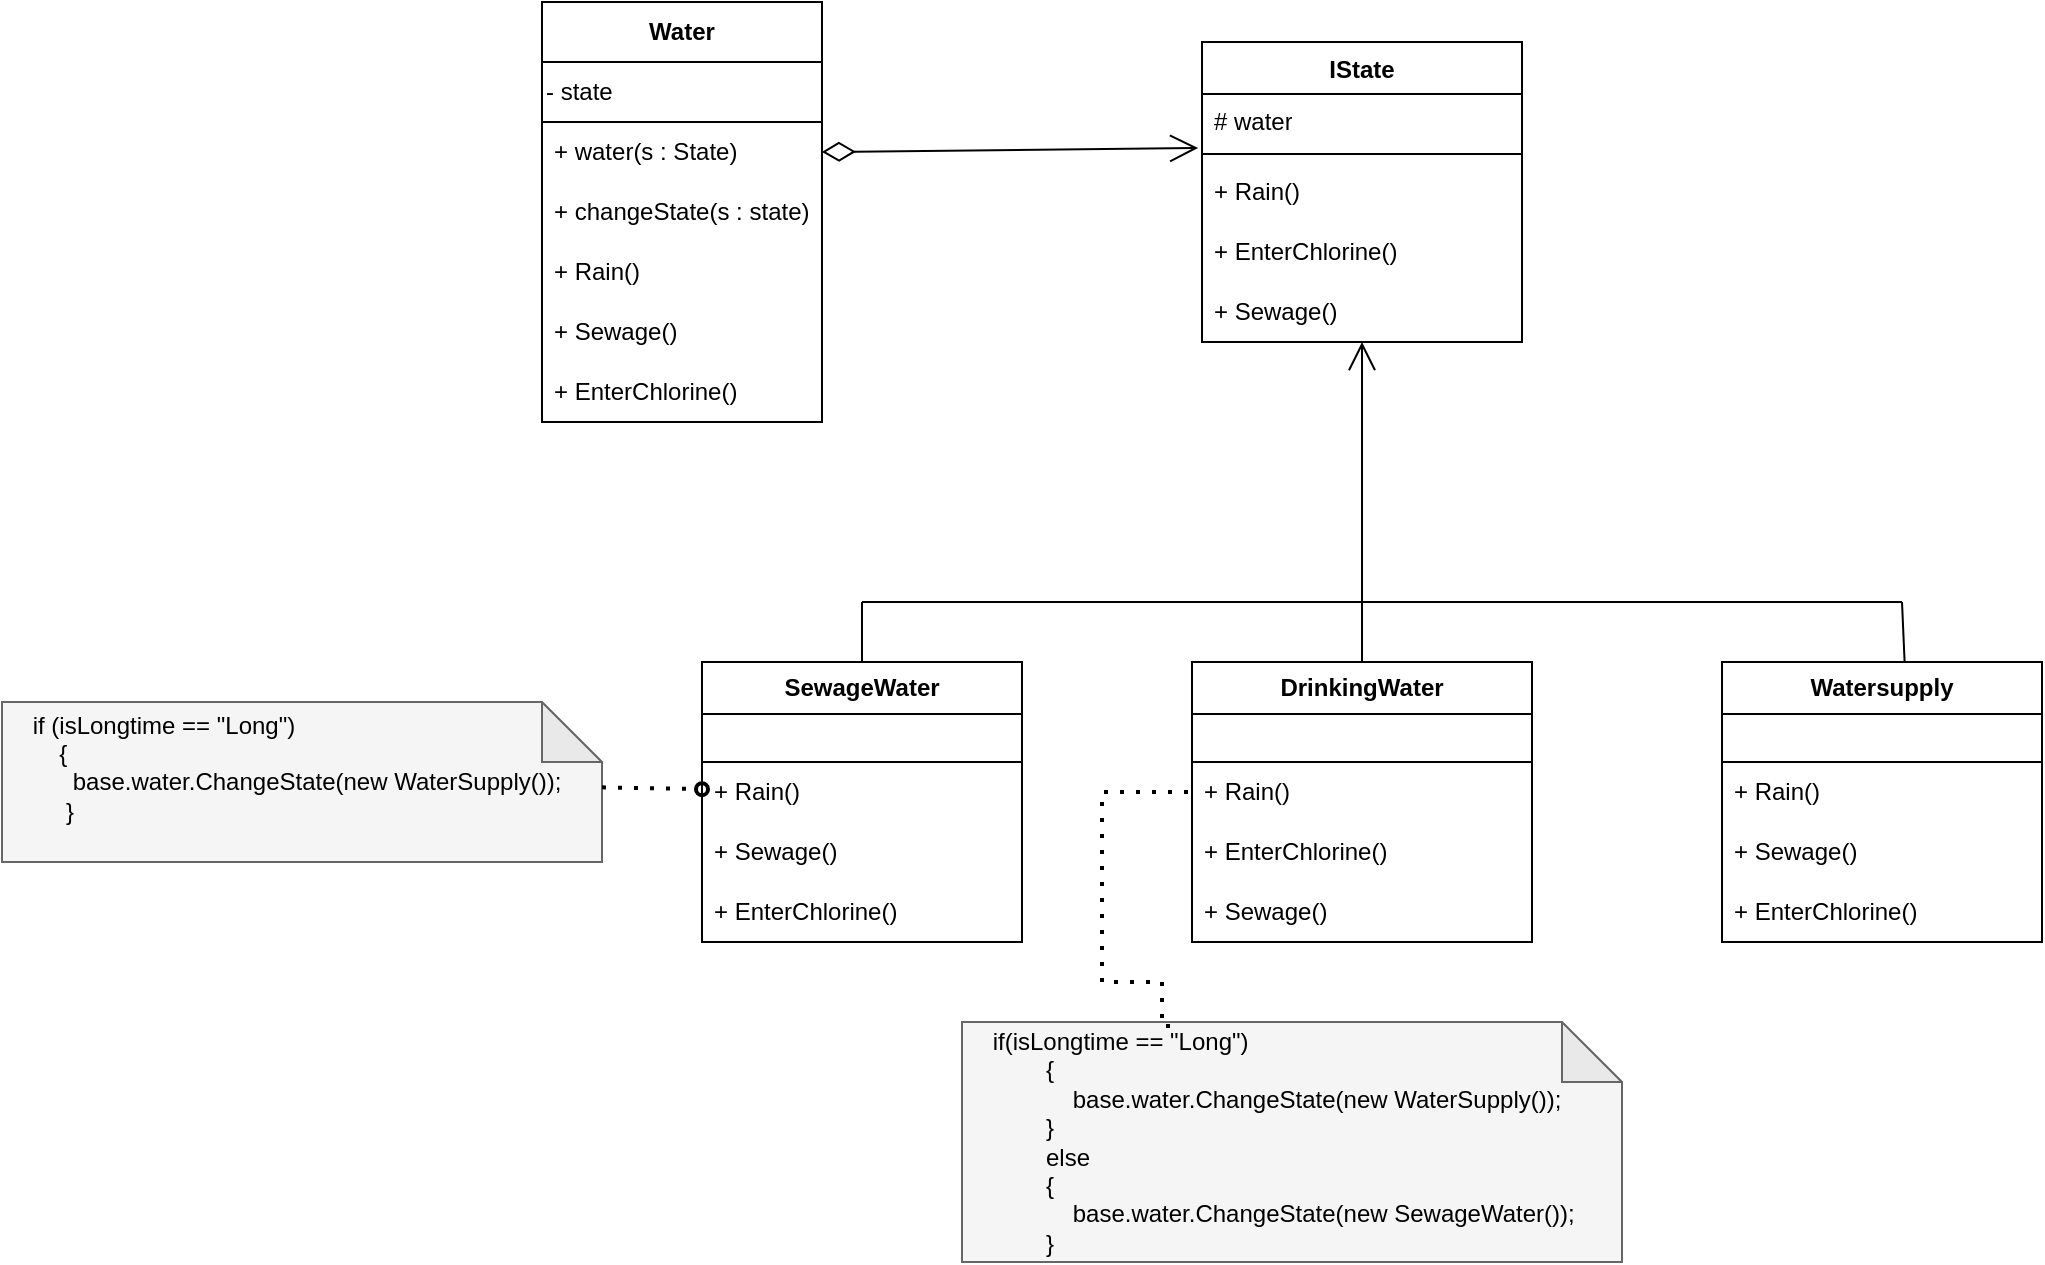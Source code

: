 <mxfile version="21.6.5" type="device">
  <diagram name="Page-1" id="mu8xHbFrGQiwSLkSpyd4">
    <mxGraphModel dx="3134" dy="844" grid="1" gridSize="10" guides="1" tooltips="1" connect="1" arrows="1" fold="1" page="1" pageScale="1" pageWidth="850" pageHeight="1100" math="0" shadow="0">
      <root>
        <mxCell id="0" />
        <mxCell id="1" parent="0" />
        <mxCell id="N04cmMl2v4YaRa6Aq1DG-1" value="IState" style="swimlane;fontStyle=1;align=center;verticalAlign=top;childLayout=stackLayout;horizontal=1;startSize=26;horizontalStack=0;resizeParent=1;resizeParentMax=0;resizeLast=0;collapsible=1;marginBottom=0;whiteSpace=wrap;html=1;" parent="1" vertex="1">
          <mxGeometry x="-540" y="440" width="160" height="150" as="geometry" />
        </mxCell>
        <mxCell id="N04cmMl2v4YaRa6Aq1DG-2" value="# water" style="text;strokeColor=none;fillColor=none;align=left;verticalAlign=top;spacingLeft=4;spacingRight=4;overflow=hidden;rotatable=0;points=[[0,0.5],[1,0.5]];portConstraint=eastwest;whiteSpace=wrap;html=1;" parent="N04cmMl2v4YaRa6Aq1DG-1" vertex="1">
          <mxGeometry y="26" width="160" height="26" as="geometry" />
        </mxCell>
        <mxCell id="N04cmMl2v4YaRa6Aq1DG-3" value="" style="line;strokeWidth=1;fillColor=none;align=left;verticalAlign=middle;spacingTop=-1;spacingLeft=3;spacingRight=3;rotatable=0;labelPosition=right;points=[];portConstraint=eastwest;strokeColor=inherit;" parent="N04cmMl2v4YaRa6Aq1DG-1" vertex="1">
          <mxGeometry y="52" width="160" height="8" as="geometry" />
        </mxCell>
        <mxCell id="N04cmMl2v4YaRa6Aq1DG-15" value="+ Rain()" style="text;strokeColor=none;fillColor=none;align=left;verticalAlign=middle;spacingLeft=4;spacingRight=4;overflow=hidden;points=[[0,0.5],[1,0.5]];portConstraint=eastwest;rotatable=0;whiteSpace=wrap;html=1;" parent="N04cmMl2v4YaRa6Aq1DG-1" vertex="1">
          <mxGeometry y="60" width="160" height="30" as="geometry" />
        </mxCell>
        <mxCell id="N04cmMl2v4YaRa6Aq1DG-17" value="+ EnterChlorine&lt;span style=&quot;background-color: initial;&quot;&gt;()&lt;/span&gt;" style="text;strokeColor=none;fillColor=none;align=left;verticalAlign=middle;spacingLeft=4;spacingRight=4;overflow=hidden;points=[[0,0.5],[1,0.5]];portConstraint=eastwest;rotatable=0;whiteSpace=wrap;html=1;" parent="N04cmMl2v4YaRa6Aq1DG-1" vertex="1">
          <mxGeometry y="90" width="160" height="30" as="geometry" />
        </mxCell>
        <mxCell id="-i6wfO7lA18nL6NSsSmH-3" value="+&amp;nbsp;Sewage&lt;span style=&quot;background-color: initial;&quot;&gt;()&lt;/span&gt;" style="text;strokeColor=none;fillColor=none;align=left;verticalAlign=middle;spacingLeft=4;spacingRight=4;overflow=hidden;points=[[0,0.5],[1,0.5]];portConstraint=eastwest;rotatable=0;whiteSpace=wrap;html=1;" parent="N04cmMl2v4YaRa6Aq1DG-1" vertex="1">
          <mxGeometry y="120" width="160" height="30" as="geometry" />
        </mxCell>
        <mxCell id="N04cmMl2v4YaRa6Aq1DG-5" value="&lt;b&gt;Water&lt;/b&gt;" style="swimlane;fontStyle=0;childLayout=stackLayout;horizontal=1;startSize=30;horizontalStack=0;resizeParent=1;resizeParentMax=0;resizeLast=0;collapsible=1;marginBottom=0;whiteSpace=wrap;html=1;" parent="1" vertex="1">
          <mxGeometry x="-870" y="420" width="140" height="210" as="geometry" />
        </mxCell>
        <mxCell id="N04cmMl2v4YaRa6Aq1DG-9" value="- state" style="rounded=0;whiteSpace=wrap;html=1;align=left;" parent="N04cmMl2v4YaRa6Aq1DG-5" vertex="1">
          <mxGeometry y="30" width="140" height="30" as="geometry" />
        </mxCell>
        <mxCell id="N04cmMl2v4YaRa6Aq1DG-6" value="+&amp;nbsp;&lt;span style=&quot;border-color: var(--border-color); text-align: center;&quot;&gt;water&lt;/span&gt;(s : State)" style="text;strokeColor=none;fillColor=none;align=left;verticalAlign=middle;spacingLeft=4;spacingRight=4;overflow=hidden;points=[[0,0.5],[1,0.5]];portConstraint=eastwest;rotatable=0;whiteSpace=wrap;html=1;" parent="N04cmMl2v4YaRa6Aq1DG-5" vertex="1">
          <mxGeometry y="60" width="140" height="30" as="geometry" />
        </mxCell>
        <mxCell id="N04cmMl2v4YaRa6Aq1DG-7" value="+ changeState(s : state)" style="text;strokeColor=none;fillColor=none;align=left;verticalAlign=middle;spacingLeft=4;spacingRight=4;overflow=hidden;points=[[0,0.5],[1,0.5]];portConstraint=eastwest;rotatable=0;whiteSpace=wrap;html=1;" parent="N04cmMl2v4YaRa6Aq1DG-5" vertex="1">
          <mxGeometry y="90" width="140" height="30" as="geometry" />
        </mxCell>
        <mxCell id="oasYiwlmSFTCgjJgMNQq-10" value="+ Rain()" style="text;strokeColor=none;fillColor=none;align=left;verticalAlign=middle;spacingLeft=4;spacingRight=4;overflow=hidden;points=[[0,0.5],[1,0.5]];portConstraint=eastwest;rotatable=0;whiteSpace=wrap;html=1;" vertex="1" parent="N04cmMl2v4YaRa6Aq1DG-5">
          <mxGeometry y="120" width="140" height="30" as="geometry" />
        </mxCell>
        <mxCell id="oasYiwlmSFTCgjJgMNQq-12" value="+&amp;nbsp;Sewage&lt;span style=&quot;background-color: initial;&quot;&gt;()&lt;/span&gt;" style="text;strokeColor=none;fillColor=none;align=left;verticalAlign=middle;spacingLeft=4;spacingRight=4;overflow=hidden;points=[[0,0.5],[1,0.5]];portConstraint=eastwest;rotatable=0;whiteSpace=wrap;html=1;" vertex="1" parent="N04cmMl2v4YaRa6Aq1DG-5">
          <mxGeometry y="150" width="140" height="30" as="geometry" />
        </mxCell>
        <mxCell id="oasYiwlmSFTCgjJgMNQq-11" value="+ EnterChlorine&lt;span style=&quot;background-color: initial;&quot;&gt;()&lt;/span&gt;" style="text;strokeColor=none;fillColor=none;align=left;verticalAlign=middle;spacingLeft=4;spacingRight=4;overflow=hidden;points=[[0,0.5],[1,0.5]];portConstraint=eastwest;rotatable=0;whiteSpace=wrap;html=1;" vertex="1" parent="N04cmMl2v4YaRa6Aq1DG-5">
          <mxGeometry y="180" width="140" height="30" as="geometry" />
        </mxCell>
        <mxCell id="N04cmMl2v4YaRa6Aq1DG-18" value="&lt;b&gt;SewageWater&lt;/b&gt;" style="swimlane;fontStyle=0;childLayout=stackLayout;horizontal=1;startSize=26;fillColor=none;horizontalStack=0;resizeParent=1;resizeParentMax=0;resizeLast=0;collapsible=1;marginBottom=0;whiteSpace=wrap;html=1;" parent="1" vertex="1">
          <mxGeometry x="-790" y="750" width="160" height="140" as="geometry" />
        </mxCell>
        <mxCell id="N04cmMl2v4YaRa6Aq1DG-36" value="" style="rounded=0;whiteSpace=wrap;html=1;" parent="N04cmMl2v4YaRa6Aq1DG-18" vertex="1">
          <mxGeometry y="26" width="160" height="24" as="geometry" />
        </mxCell>
        <mxCell id="oasYiwlmSFTCgjJgMNQq-13" value="+ Rain()" style="text;strokeColor=none;fillColor=none;align=left;verticalAlign=middle;spacingLeft=4;spacingRight=4;overflow=hidden;points=[[0,0.5],[1,0.5]];portConstraint=eastwest;rotatable=0;whiteSpace=wrap;html=1;" vertex="1" parent="N04cmMl2v4YaRa6Aq1DG-18">
          <mxGeometry y="50" width="160" height="30" as="geometry" />
        </mxCell>
        <mxCell id="oasYiwlmSFTCgjJgMNQq-15" value="+&amp;nbsp;Sewage&lt;span style=&quot;background-color: initial;&quot;&gt;()&lt;/span&gt;" style="text;strokeColor=none;fillColor=none;align=left;verticalAlign=middle;spacingLeft=4;spacingRight=4;overflow=hidden;points=[[0,0.5],[1,0.5]];portConstraint=eastwest;rotatable=0;whiteSpace=wrap;html=1;" vertex="1" parent="N04cmMl2v4YaRa6Aq1DG-18">
          <mxGeometry y="80" width="160" height="30" as="geometry" />
        </mxCell>
        <mxCell id="oasYiwlmSFTCgjJgMNQq-14" value="+ EnterChlorine&lt;span style=&quot;background-color: initial;&quot;&gt;()&lt;/span&gt;" style="text;strokeColor=none;fillColor=none;align=left;verticalAlign=middle;spacingLeft=4;spacingRight=4;overflow=hidden;points=[[0,0.5],[1,0.5]];portConstraint=eastwest;rotatable=0;whiteSpace=wrap;html=1;" vertex="1" parent="N04cmMl2v4YaRa6Aq1DG-18">
          <mxGeometry y="110" width="160" height="30" as="geometry" />
        </mxCell>
        <mxCell id="N04cmMl2v4YaRa6Aq1DG-22" value="&lt;b&gt;DrinkingWater&lt;/b&gt;" style="swimlane;fontStyle=0;childLayout=stackLayout;horizontal=1;startSize=26;fillColor=none;horizontalStack=0;resizeParent=1;resizeParentMax=0;resizeLast=0;collapsible=1;marginBottom=0;whiteSpace=wrap;html=1;" parent="1" vertex="1">
          <mxGeometry x="-545" y="750" width="170" height="140" as="geometry" />
        </mxCell>
        <mxCell id="oasYiwlmSFTCgjJgMNQq-25" value="" style="endArrow=none;html=1;rounded=0;" edge="1" parent="N04cmMl2v4YaRa6Aq1DG-22" source="N04cmMl2v4YaRa6Aq1DG-22">
          <mxGeometry width="50" height="50" relative="1" as="geometry">
            <mxPoint x="85" y="60" as="sourcePoint" />
            <mxPoint x="85" y="-140" as="targetPoint" />
          </mxGeometry>
        </mxCell>
        <mxCell id="N04cmMl2v4YaRa6Aq1DG-37" value="" style="rounded=0;whiteSpace=wrap;html=1;" parent="N04cmMl2v4YaRa6Aq1DG-22" vertex="1">
          <mxGeometry y="26" width="170" height="24" as="geometry" />
        </mxCell>
        <mxCell id="oasYiwlmSFTCgjJgMNQq-16" value="+ Rain()" style="text;strokeColor=none;fillColor=none;align=left;verticalAlign=middle;spacingLeft=4;spacingRight=4;overflow=hidden;points=[[0,0.5],[1,0.5]];portConstraint=eastwest;rotatable=0;whiteSpace=wrap;html=1;" vertex="1" parent="N04cmMl2v4YaRa6Aq1DG-22">
          <mxGeometry y="50" width="170" height="30" as="geometry" />
        </mxCell>
        <mxCell id="oasYiwlmSFTCgjJgMNQq-17" value="+ EnterChlorine&lt;span style=&quot;background-color: initial;&quot;&gt;()&lt;/span&gt;" style="text;strokeColor=none;fillColor=none;align=left;verticalAlign=middle;spacingLeft=4;spacingRight=4;overflow=hidden;points=[[0,0.5],[1,0.5]];portConstraint=eastwest;rotatable=0;whiteSpace=wrap;html=1;" vertex="1" parent="N04cmMl2v4YaRa6Aq1DG-22">
          <mxGeometry y="80" width="170" height="30" as="geometry" />
        </mxCell>
        <mxCell id="oasYiwlmSFTCgjJgMNQq-18" value="+&amp;nbsp;Sewage&lt;span style=&quot;background-color: initial;&quot;&gt;()&lt;/span&gt;" style="text;strokeColor=none;fillColor=none;align=left;verticalAlign=middle;spacingLeft=4;spacingRight=4;overflow=hidden;points=[[0,0.5],[1,0.5]];portConstraint=eastwest;rotatable=0;whiteSpace=wrap;html=1;" vertex="1" parent="N04cmMl2v4YaRa6Aq1DG-22">
          <mxGeometry y="110" width="170" height="30" as="geometry" />
        </mxCell>
        <mxCell id="N04cmMl2v4YaRa6Aq1DG-26" value="&lt;font size=&quot;1&quot; style=&quot;&quot;&gt;&lt;b style=&quot;font-size: 12px;&quot;&gt;Watersupply&lt;/b&gt;&lt;/font&gt;" style="swimlane;fontStyle=0;childLayout=stackLayout;horizontal=1;startSize=26;fillColor=none;horizontalStack=0;resizeParent=1;resizeParentMax=0;resizeLast=0;collapsible=1;marginBottom=0;whiteSpace=wrap;html=1;" parent="1" vertex="1">
          <mxGeometry x="-280" y="750" width="160" height="140" as="geometry" />
        </mxCell>
        <mxCell id="N04cmMl2v4YaRa6Aq1DG-38" value="" style="rounded=0;whiteSpace=wrap;html=1;" parent="N04cmMl2v4YaRa6Aq1DG-26" vertex="1">
          <mxGeometry y="26" width="160" height="24" as="geometry" />
        </mxCell>
        <mxCell id="oasYiwlmSFTCgjJgMNQq-19" value="+ Rain()" style="text;strokeColor=none;fillColor=none;align=left;verticalAlign=middle;spacingLeft=4;spacingRight=4;overflow=hidden;points=[[0,0.5],[1,0.5]];portConstraint=eastwest;rotatable=0;whiteSpace=wrap;html=1;" vertex="1" parent="N04cmMl2v4YaRa6Aq1DG-26">
          <mxGeometry y="50" width="160" height="30" as="geometry" />
        </mxCell>
        <mxCell id="oasYiwlmSFTCgjJgMNQq-21" value="+&amp;nbsp;Sewage&lt;span style=&quot;background-color: initial;&quot;&gt;()&lt;/span&gt;" style="text;strokeColor=none;fillColor=none;align=left;verticalAlign=middle;spacingLeft=4;spacingRight=4;overflow=hidden;points=[[0,0.5],[1,0.5]];portConstraint=eastwest;rotatable=0;whiteSpace=wrap;html=1;" vertex="1" parent="N04cmMl2v4YaRa6Aq1DG-26">
          <mxGeometry y="80" width="160" height="30" as="geometry" />
        </mxCell>
        <mxCell id="oasYiwlmSFTCgjJgMNQq-20" value="+ EnterChlorine&lt;span style=&quot;background-color: initial;&quot;&gt;()&lt;/span&gt;" style="text;strokeColor=none;fillColor=none;align=left;verticalAlign=middle;spacingLeft=4;spacingRight=4;overflow=hidden;points=[[0,0.5],[1,0.5]];portConstraint=eastwest;rotatable=0;whiteSpace=wrap;html=1;" vertex="1" parent="N04cmMl2v4YaRa6Aq1DG-26">
          <mxGeometry y="110" width="160" height="30" as="geometry" />
        </mxCell>
        <mxCell id="N04cmMl2v4YaRa6Aq1DG-60" value="" style="endArrow=open;endFill=1;endSize=12;html=1;rounded=0;" parent="1" target="N04cmMl2v4YaRa6Aq1DG-1" edge="1">
          <mxGeometry width="160" relative="1" as="geometry">
            <mxPoint x="-460" y="720" as="sourcePoint" />
            <mxPoint x="-390" y="700" as="targetPoint" />
          </mxGeometry>
        </mxCell>
        <mxCell id="N04cmMl2v4YaRa6Aq1DG-61" value="" style="endArrow=none;html=1;rounded=0;" parent="1" source="N04cmMl2v4YaRa6Aq1DG-18" edge="1">
          <mxGeometry width="50" height="50" relative="1" as="geometry">
            <mxPoint x="-640" y="750" as="sourcePoint" />
            <mxPoint x="-710" y="720" as="targetPoint" />
          </mxGeometry>
        </mxCell>
        <mxCell id="N04cmMl2v4YaRa6Aq1DG-63" value="" style="endArrow=none;html=1;rounded=0;" parent="1" edge="1">
          <mxGeometry width="50" height="50" relative="1" as="geometry">
            <mxPoint x="-188.696" y="750" as="sourcePoint" />
            <mxPoint x="-190" y="720" as="targetPoint" />
          </mxGeometry>
        </mxCell>
        <mxCell id="N04cmMl2v4YaRa6Aq1DG-64" value="" style="endArrow=none;html=1;rounded=0;" parent="1" edge="1">
          <mxGeometry width="50" height="50" relative="1" as="geometry">
            <mxPoint x="-710" y="720" as="sourcePoint" />
            <mxPoint x="-190" y="720" as="targetPoint" />
          </mxGeometry>
        </mxCell>
        <mxCell id="oasYiwlmSFTCgjJgMNQq-24" value="" style="endArrow=open;html=1;endSize=12;startArrow=diamondThin;startSize=14;startFill=0;align=left;verticalAlign=bottom;rounded=0;entryX=-0.012;entryY=1.038;entryDx=0;entryDy=0;entryPerimeter=0;exitX=1;exitY=0.5;exitDx=0;exitDy=0;" edge="1" parent="1" source="N04cmMl2v4YaRa6Aq1DG-6" target="N04cmMl2v4YaRa6Aq1DG-2">
          <mxGeometry x="-1" y="3" relative="1" as="geometry">
            <mxPoint x="-730" y="490" as="sourcePoint" />
            <mxPoint x="-570" y="490" as="targetPoint" />
          </mxGeometry>
        </mxCell>
        <mxCell id="oasYiwlmSFTCgjJgMNQq-29" value="&lt;div style=&quot;border-color: var(--border-color); color: rgb(0, 0, 0);&quot;&gt;&amp;nbsp; &amp;nbsp; if (isLongtime == &quot;Long&quot;)&lt;/div&gt;&lt;div style=&quot;border-color: var(--border-color); color: rgb(0, 0, 0);&quot;&gt;&amp;nbsp; &amp;nbsp; &amp;nbsp; &amp;nbsp; {&lt;/div&gt;&lt;div style=&quot;border-color: var(--border-color); color: rgb(0, 0, 0);&quot;&gt;&amp;nbsp; &amp;nbsp; &amp;nbsp; &amp;nbsp; &amp;nbsp; base.water.ChangeState(new WaterSupply());&lt;/div&gt;&lt;div style=&quot;border-color: var(--border-color); color: rgb(0, 0, 0);&quot;&gt;&amp;nbsp; &amp;nbsp; &amp;nbsp; &amp;nbsp; &amp;nbsp;}&lt;/div&gt;&lt;div style=&quot;border-color: var(--border-color); color: rgb(0, 0, 0);&quot;&gt;&lt;br&gt;&lt;/div&gt;" style="shape=note;whiteSpace=wrap;html=1;backgroundOutline=1;darkOpacity=0.05;fillColor=#f5f5f5;fontColor=#333333;strokeColor=#666666;align=left;" vertex="1" parent="1">
          <mxGeometry x="-1140" y="770" width="300" height="80" as="geometry" />
        </mxCell>
        <mxCell id="oasYiwlmSFTCgjJgMNQq-30" value="&lt;div style=&quot;border-color: var(--border-color); color: rgb(0, 0, 0);&quot;&gt;&lt;div style=&quot;border-color: var(--border-color);&quot;&gt;&amp;nbsp; &amp;nbsp; if(isLongtime == &quot;Long&quot;)&lt;/div&gt;&lt;div style=&quot;border-color: var(--border-color);&quot;&gt;&amp;nbsp; &amp;nbsp; &amp;nbsp; &amp;nbsp; &amp;nbsp; &amp;nbsp; {&lt;/div&gt;&lt;div style=&quot;border-color: var(--border-color);&quot;&gt;&amp;nbsp; &amp;nbsp; &amp;nbsp; &amp;nbsp; &amp;nbsp; &amp;nbsp; &amp;nbsp; &amp;nbsp; base.water.ChangeState(new WaterSupply());&lt;/div&gt;&lt;div style=&quot;border-color: var(--border-color);&quot;&gt;&amp;nbsp; &amp;nbsp; &amp;nbsp; &amp;nbsp; &amp;nbsp; &amp;nbsp; }&lt;/div&gt;&lt;div style=&quot;border-color: var(--border-color);&quot;&gt;&amp;nbsp; &amp;nbsp; &amp;nbsp; &amp;nbsp; &amp;nbsp; &amp;nbsp; else&lt;/div&gt;&lt;div style=&quot;border-color: var(--border-color);&quot;&gt;&amp;nbsp; &amp;nbsp; &amp;nbsp; &amp;nbsp; &amp;nbsp; &amp;nbsp; {&lt;/div&gt;&lt;div style=&quot;border-color: var(--border-color);&quot;&gt;&amp;nbsp; &amp;nbsp; &amp;nbsp; &amp;nbsp; &amp;nbsp; &amp;nbsp; &amp;nbsp; &amp;nbsp; base.water.ChangeState(new SewageWater());&lt;/div&gt;&lt;div style=&quot;border-color: var(--border-color);&quot;&gt;&amp;nbsp; &amp;nbsp; &amp;nbsp; &amp;nbsp; &amp;nbsp; &amp;nbsp; }&lt;/div&gt;&lt;/div&gt;" style="shape=note;whiteSpace=wrap;html=1;backgroundOutline=1;darkOpacity=0.05;fillColor=#f5f5f5;fontColor=#333333;strokeColor=#666666;align=left;" vertex="1" parent="1">
          <mxGeometry x="-660" y="930" width="330" height="120" as="geometry" />
        </mxCell>
        <mxCell id="oasYiwlmSFTCgjJgMNQq-31" value="" style="endArrow=oval;dashed=1;html=1;dashPattern=1 3;strokeWidth=2;rounded=0;endFill=0;" edge="1" parent="1" source="oasYiwlmSFTCgjJgMNQq-29" target="oasYiwlmSFTCgjJgMNQq-13">
          <mxGeometry width="50" height="50" relative="1" as="geometry">
            <mxPoint x="-800" y="860" as="sourcePoint" />
            <mxPoint x="-750" y="810" as="targetPoint" />
          </mxGeometry>
        </mxCell>
        <mxCell id="oasYiwlmSFTCgjJgMNQq-32" value="" style="endArrow=none;dashed=1;html=1;dashPattern=1 3;strokeWidth=2;rounded=0;entryX=0;entryY=0.5;entryDx=0;entryDy=0;edgeStyle=orthogonalEdgeStyle;" edge="1" parent="1" target="oasYiwlmSFTCgjJgMNQq-16">
          <mxGeometry width="50" height="50" relative="1" as="geometry">
            <mxPoint x="-556" y="932" as="sourcePoint" />
            <mxPoint x="-500" y="810" as="targetPoint" />
            <Array as="points">
              <mxPoint x="-560" y="932" />
              <mxPoint x="-560" y="910" />
              <mxPoint x="-590" y="910" />
              <mxPoint x="-590" y="815" />
            </Array>
          </mxGeometry>
        </mxCell>
      </root>
    </mxGraphModel>
  </diagram>
</mxfile>

